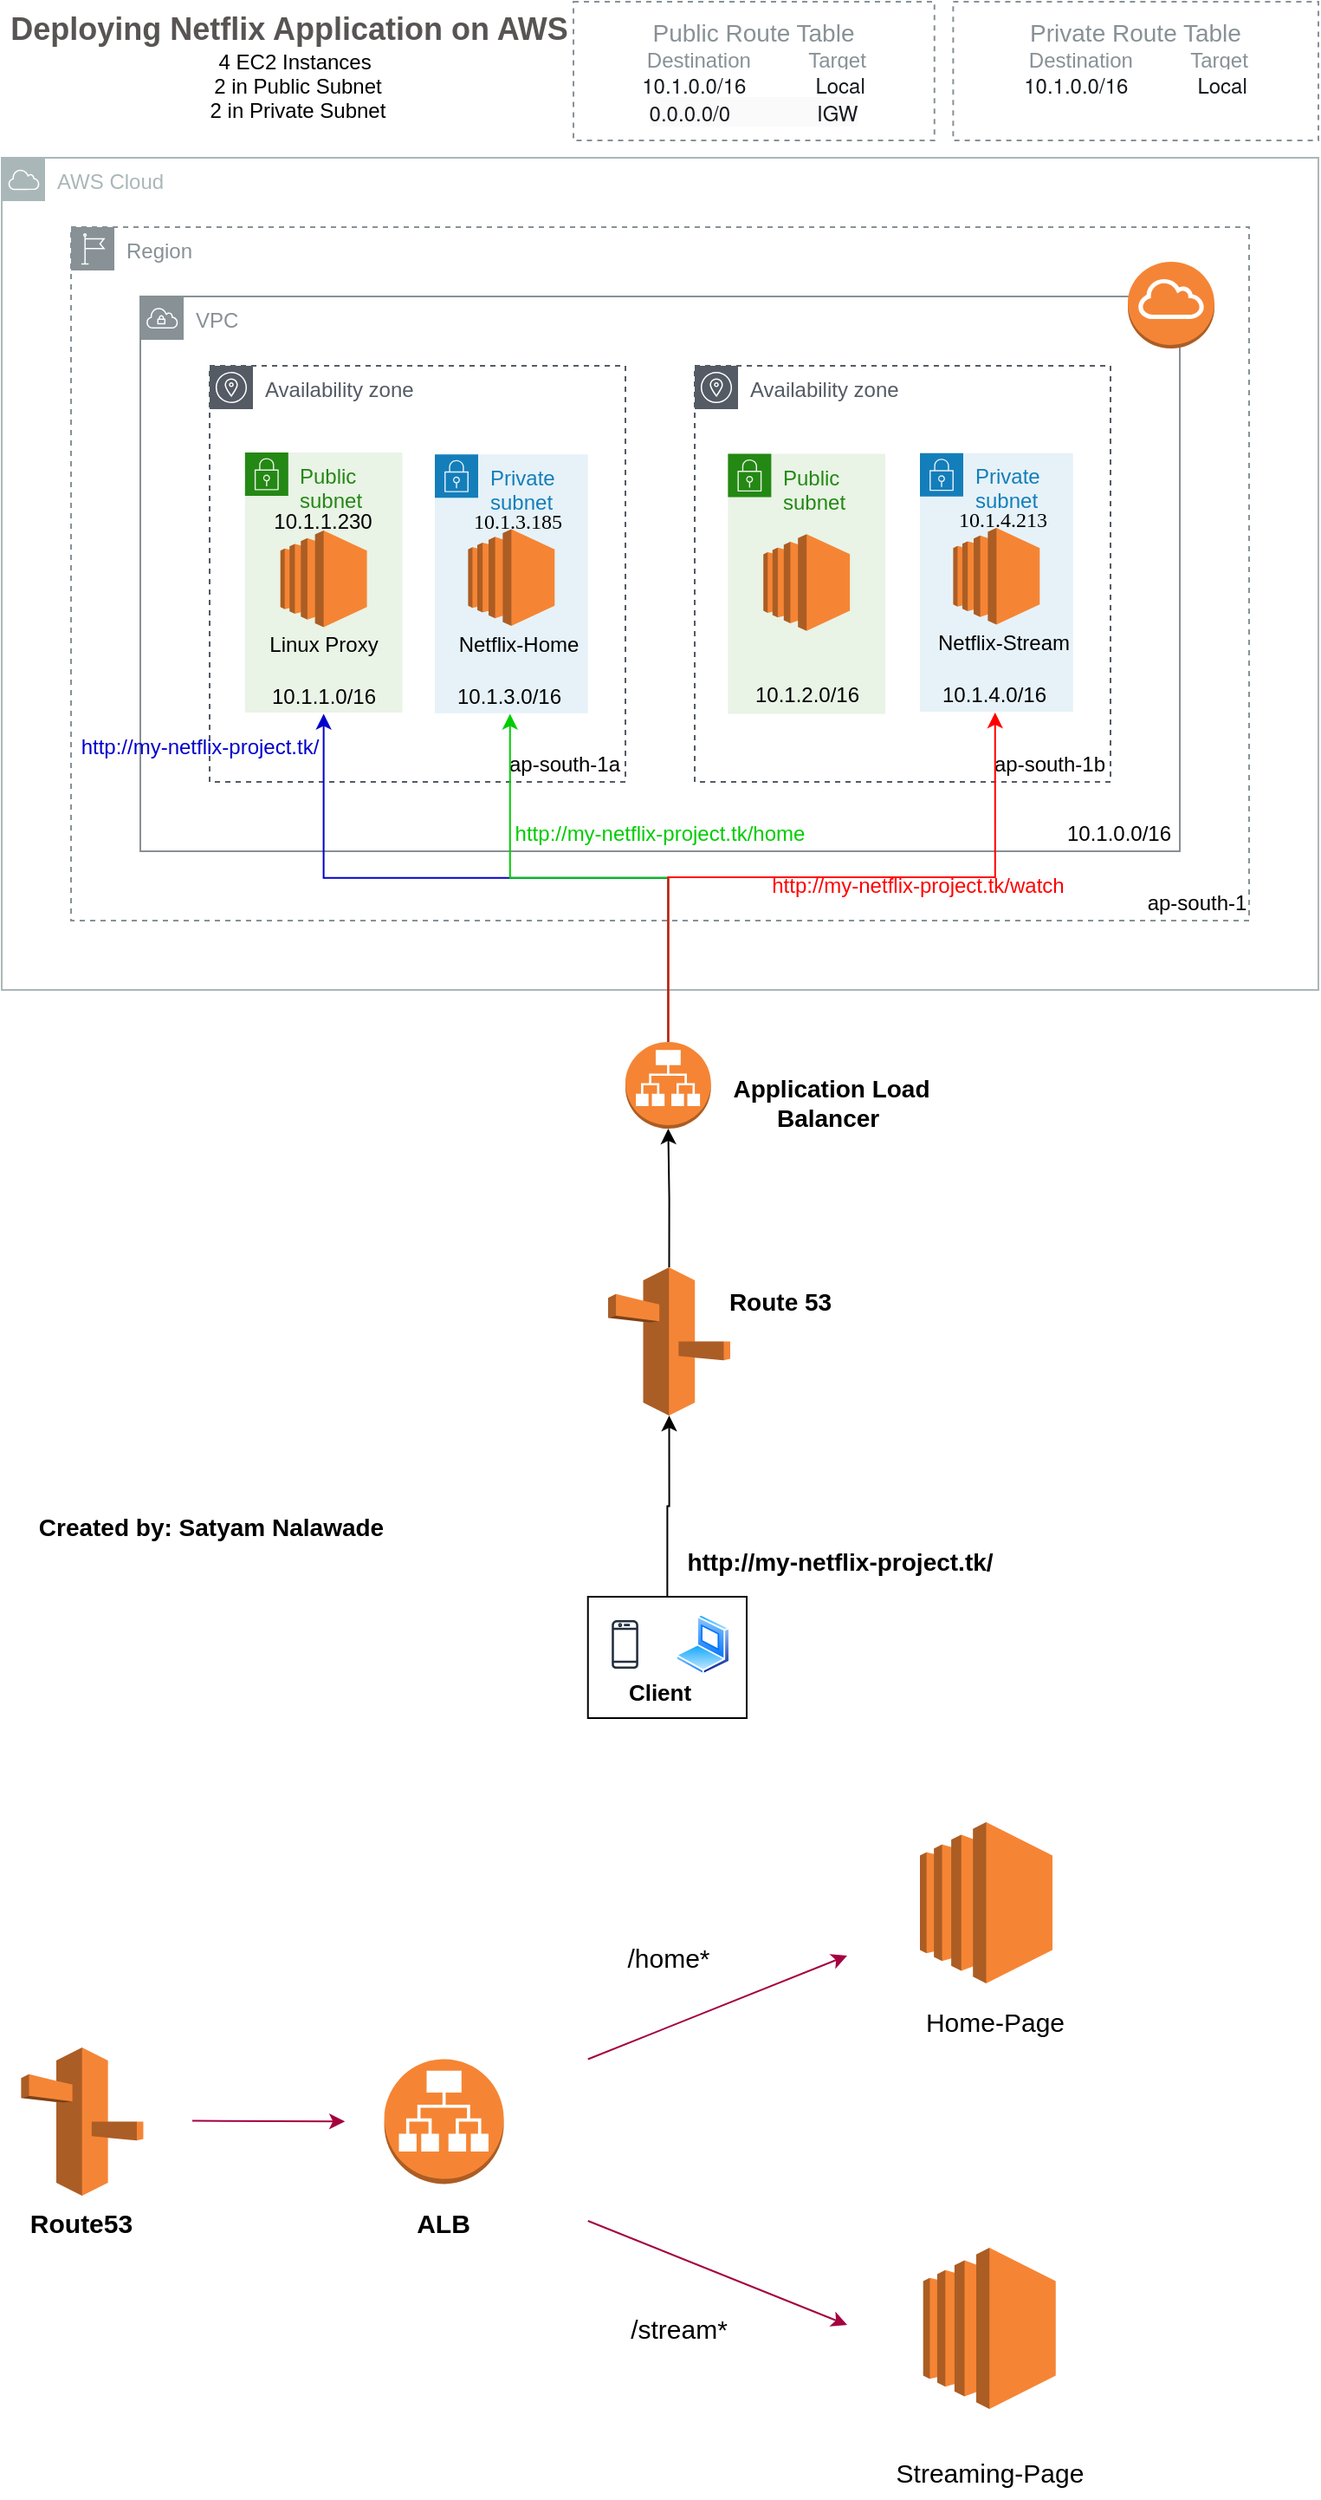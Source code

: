 <mxfile version="15.5.8" type="github">
  <diagram id="ahGj_e_AhfulbQFsEKMv" name="Page-1">
    <mxGraphModel dx="868" dy="520" grid="1" gridSize="10" guides="1" tooltips="1" connect="1" arrows="1" fold="1" page="1" pageScale="1" pageWidth="850" pageHeight="1100" background="none" math="0" shadow="0">
      <root>
        <mxCell id="0" />
        <mxCell id="1" parent="0" />
        <mxCell id="IEJ9uhLLjxrA9NDkAbuZ-2" value="&lt;span class=&quot;JsGRdQ&quot; style=&quot;text-align: left&quot;&gt;&lt;font&gt;&lt;font color=&quot;#595454&quot;&gt;&lt;span style=&quot;font-size: 18px&quot;&gt;&lt;b&gt;Deploying Netflix Application on AWS&amp;nbsp;&amp;nbsp;&lt;/b&gt;&lt;/span&gt;&lt;/font&gt;&lt;br&gt;4 EC2 Instances&amp;nbsp;&lt;br&gt;&lt;/font&gt;&lt;/span&gt;&lt;div&gt;2 in Public Subnet&lt;/div&gt;&lt;div&gt;2 in Private Subnet&lt;/div&gt;&lt;div&gt;&lt;br&gt;&lt;/div&gt;" style="text;html=1;strokeColor=none;fillColor=none;align=center;verticalAlign=middle;whiteSpace=wrap;rounded=0;" parent="1" vertex="1">
          <mxGeometry x="40" y="40" width="342.27" height="70" as="geometry" />
        </mxCell>
        <mxCell id="IEJ9uhLLjxrA9NDkAbuZ-3" value="AWS Cloud" style="sketch=0;outlineConnect=0;gradientColor=none;html=1;whiteSpace=wrap;fontSize=12;fontStyle=0;shape=mxgraph.aws4.group;grIcon=mxgraph.aws4.group_aws_cloud;strokeColor=#AAB7B8;fillColor=none;verticalAlign=top;align=left;spacingLeft=30;fontColor=#AAB7B8;dashed=0;" parent="1" vertex="1">
          <mxGeometry x="40" y="120" width="760" height="480" as="geometry" />
        </mxCell>
        <mxCell id="IEJ9uhLLjxrA9NDkAbuZ-4" value="Region" style="sketch=0;outlineConnect=0;gradientColor=none;html=1;whiteSpace=wrap;fontSize=12;fontStyle=0;shape=mxgraph.aws4.group;grIcon=mxgraph.aws4.group_region;strokeColor=#879196;fillColor=none;verticalAlign=top;align=left;spacingLeft=30;fontColor=#879196;dashed=1;" parent="1" vertex="1">
          <mxGeometry x="80" y="160" width="680" height="400" as="geometry" />
        </mxCell>
        <mxCell id="IEJ9uhLLjxrA9NDkAbuZ-5" value="ap-south-1" style="text;html=1;strokeColor=none;fillColor=none;align=center;verticalAlign=middle;whiteSpace=wrap;rounded=0;" parent="1" vertex="1">
          <mxGeometry x="700" y="540" width="60" height="20" as="geometry" />
        </mxCell>
        <mxCell id="IEJ9uhLLjxrA9NDkAbuZ-6" value="Availability zone" style="sketch=0;outlineConnect=0;gradientColor=none;html=1;whiteSpace=wrap;fontSize=12;fontStyle=0;shape=mxgraph.aws4.group;grIcon=mxgraph.aws4.group_availability_zone;strokeColor=#545B64;fillColor=none;verticalAlign=top;align=left;spacingLeft=30;fontColor=#545B64;dashed=1;" parent="1" vertex="1">
          <mxGeometry x="160" y="240" width="240" height="240" as="geometry" />
        </mxCell>
        <mxCell id="IEJ9uhLLjxrA9NDkAbuZ-7" value="Availability zone" style="sketch=0;outlineConnect=0;gradientColor=none;html=1;whiteSpace=wrap;fontSize=12;fontStyle=0;shape=mxgraph.aws4.group;grIcon=mxgraph.aws4.group_availability_zone;strokeColor=#545B64;fillColor=none;verticalAlign=top;align=left;spacingLeft=30;fontColor=#545B64;dashed=1;" parent="1" vertex="1">
          <mxGeometry x="440" y="240" width="240" height="240" as="geometry" />
        </mxCell>
        <mxCell id="IEJ9uhLLjxrA9NDkAbuZ-8" value="ap-south-1a" style="text;html=1;strokeColor=none;fillColor=none;align=center;verticalAlign=middle;whiteSpace=wrap;rounded=0;" parent="1" vertex="1">
          <mxGeometry x="330" y="460" width="70" height="20" as="geometry" />
        </mxCell>
        <mxCell id="IEJ9uhLLjxrA9NDkAbuZ-9" value="ap-south-1b" style="text;html=1;strokeColor=none;fillColor=none;align=center;verticalAlign=middle;whiteSpace=wrap;rounded=0;" parent="1" vertex="1">
          <mxGeometry x="610" y="460" width="70" height="20" as="geometry" />
        </mxCell>
        <mxCell id="IEJ9uhLLjxrA9NDkAbuZ-10" value="VPC" style="sketch=0;outlineConnect=0;gradientColor=none;html=1;whiteSpace=wrap;fontSize=12;fontStyle=0;shape=mxgraph.aws4.group;grIcon=mxgraph.aws4.group_vpc;strokeColor=#879196;fillColor=none;verticalAlign=top;align=left;spacingLeft=30;fontColor=#879196;dashed=0;" parent="1" vertex="1">
          <mxGeometry x="120" y="200" width="600" height="320" as="geometry" />
        </mxCell>
        <mxCell id="IEJ9uhLLjxrA9NDkAbuZ-13" value="10.1.0.0/16" style="text;html=1;strokeColor=none;fillColor=none;align=center;verticalAlign=middle;whiteSpace=wrap;rounded=0;" parent="1" vertex="1">
          <mxGeometry x="650" y="500" width="70" height="20" as="geometry" />
        </mxCell>
        <mxCell id="IEJ9uhLLjxrA9NDkAbuZ-36" value="&lt;font&gt;&lt;font style=&quot;font-size: 14px&quot;&gt;Public Route Table&lt;/font&gt;&lt;br&gt;&amp;nbsp; &amp;nbsp; &amp;nbsp; Destination&amp;nbsp; &amp;nbsp; &amp;nbsp; &amp;nbsp; &amp;nbsp; Target&amp;nbsp; &amp;nbsp; &amp;nbsp;&lt;br&gt;&lt;span style=&quot;font-size: 12px ; color: rgb(22 , 25 , 31) ; font-family: &amp;#34;amazon ember&amp;#34; , &amp;#34;helvetica neue&amp;#34; , &amp;#34;roboto&amp;#34; , &amp;#34;arial&amp;#34; , sans-serif ; background-color: rgb(255 , 255 , 255)&quot;&gt;&lt;font style=&quot;font-size: 12px&quot;&gt;10.1.0.0/16&amp;nbsp; &amp;nbsp; &amp;nbsp; &amp;nbsp; &amp;nbsp; &amp;nbsp; Local&lt;br&gt;&lt;/font&gt;&lt;/span&gt;&lt;span style=&quot;color: rgb(22 , 25 , 31) ; font-family: &amp;#34;amazon ember&amp;#34; , &amp;#34;helvetica neue&amp;#34; , &amp;#34;roboto&amp;#34; , &amp;#34;arial&amp;#34; , sans-serif ; background-color: rgb(250 , 250 , 250)&quot;&gt;&lt;font style=&quot;font-size: 12px&quot;&gt;0.0.0.0/0&amp;nbsp; &amp;nbsp; &amp;nbsp; &amp;nbsp; &amp;nbsp; &amp;nbsp; &amp;nbsp; &amp;nbsp;IGW&lt;/font&gt;&lt;/span&gt;&lt;span style=&quot;font-size: 12px ; color: rgb(22 , 25 , 31) ; font-family: &amp;#34;amazon ember&amp;#34; , &amp;#34;helvetica neue&amp;#34; , &amp;#34;roboto&amp;#34; , &amp;#34;arial&amp;#34; , sans-serif ; background-color: rgb(255 , 255 , 255)&quot;&gt;&lt;font style=&quot;font-size: 12px&quot;&gt;&lt;br&gt;&lt;/font&gt;&lt;/span&gt;&lt;/font&gt;" style="outlineConnect=0;gradientColor=none;html=1;whiteSpace=wrap;fontSize=12;fontStyle=0;strokeColor=#879196;fillColor=none;verticalAlign=top;align=center;fontColor=#879196;dashed=1;spacingTop=3;" parent="1" vertex="1">
          <mxGeometry x="370.01" y="30" width="208.37" height="80" as="geometry" />
        </mxCell>
        <mxCell id="IEJ9uhLLjxrA9NDkAbuZ-37" value="&lt;font&gt;&lt;font style=&quot;font-size: 14px&quot;&gt;Private Route Table&lt;/font&gt;&lt;br&gt;&amp;nbsp; &amp;nbsp; &amp;nbsp; Destination&amp;nbsp; &amp;nbsp; &amp;nbsp; &amp;nbsp; &amp;nbsp; Target&amp;nbsp; &amp;nbsp; &amp;nbsp;&lt;br&gt;&lt;span style=&quot;font-size: 12px ; color: rgb(22 , 25 , 31) ; font-family: &amp;#34;amazon ember&amp;#34; , &amp;#34;helvetica neue&amp;#34; , &amp;#34;roboto&amp;#34; , &amp;#34;arial&amp;#34; , sans-serif ; background-color: rgb(255 , 255 , 255)&quot;&gt;&lt;font style=&quot;font-size: 12px&quot;&gt;10.1.0.0/16&amp;nbsp; &amp;nbsp; &amp;nbsp; &amp;nbsp; &amp;nbsp; &amp;nbsp; Local&lt;/font&gt;&lt;/span&gt;&lt;/font&gt;" style="outlineConnect=0;gradientColor=none;html=1;whiteSpace=wrap;fontSize=12;fontStyle=0;strokeColor=#879196;fillColor=none;verticalAlign=top;align=center;fontColor=#879196;dashed=1;spacingTop=3;" parent="1" vertex="1">
          <mxGeometry x="589.19" y="30" width="210.81" height="80" as="geometry" />
        </mxCell>
        <mxCell id="rDrHwVuZuPK__rkkWy3e-1" value="Public subnet" style="points=[[0,0],[0.25,0],[0.5,0],[0.75,0],[1,0],[1,0.25],[1,0.5],[1,0.75],[1,1],[0.75,1],[0.5,1],[0.25,1],[0,1],[0,0.75],[0,0.5],[0,0.25]];outlineConnect=0;gradientColor=none;html=1;whiteSpace=wrap;fontSize=12;fontStyle=0;shape=mxgraph.aws4.group;grIcon=mxgraph.aws4.group_security_group;grStroke=0;strokeColor=#248814;fillColor=#E9F3E6;verticalAlign=top;align=left;spacingLeft=30;fontColor=#248814;dashed=0;" parent="1" vertex="1">
          <mxGeometry x="180.41" y="290" width="90.81" height="150" as="geometry" />
        </mxCell>
        <mxCell id="rDrHwVuZuPK__rkkWy3e-4" value="10.1.1.230" style="text;html=1;strokeColor=none;fillColor=none;align=center;verticalAlign=middle;whiteSpace=wrap;rounded=0;" parent="1" vertex="1">
          <mxGeometry x="198.32" y="320" width="55" height="20" as="geometry" />
        </mxCell>
        <mxCell id="rDrHwVuZuPK__rkkWy3e-5" value="" style="outlineConnect=0;dashed=0;verticalLabelPosition=bottom;verticalAlign=top;align=center;html=1;shape=mxgraph.aws3.ec2;fillColor=#F58534;gradientColor=none;" parent="1" vertex="1">
          <mxGeometry x="200.86" y="335" width="49.93" height="55.75" as="geometry" />
        </mxCell>
        <mxCell id="rDrHwVuZuPK__rkkWy3e-6" value="Linux Proxy" style="text;html=1;strokeColor=none;fillColor=none;align=center;verticalAlign=middle;whiteSpace=wrap;rounded=0;" parent="1" vertex="1">
          <mxGeometry x="190.01" y="390.75" width="71.62" height="20" as="geometry" />
        </mxCell>
        <mxCell id="rDrHwVuZuPK__rkkWy3e-7" value="10.1.1.0/16" style="text;html=1;strokeColor=none;fillColor=none;align=center;verticalAlign=middle;whiteSpace=wrap;rounded=0;" parent="1" vertex="1">
          <mxGeometry x="190.82" y="420.75" width="70" height="20" as="geometry" />
        </mxCell>
        <mxCell id="rDrHwVuZuPK__rkkWy3e-8" value="Public subnet" style="points=[[0,0],[0.25,0],[0.5,0],[0.75,0],[1,0],[1,0.25],[1,0.5],[1,0.75],[1,1],[0.75,1],[0.5,1],[0.25,1],[0,1],[0,0.75],[0,0.5],[0,0.25]];outlineConnect=0;gradientColor=none;html=1;whiteSpace=wrap;fontSize=12;fontStyle=0;shape=mxgraph.aws4.group;grIcon=mxgraph.aws4.group_security_group;grStroke=0;strokeColor=#248814;fillColor=#E9F3E6;verticalAlign=top;align=left;spacingLeft=30;fontColor=#248814;dashed=0;" parent="1" vertex="1">
          <mxGeometry x="459.19" y="290.75" width="90.81" height="150" as="geometry" />
        </mxCell>
        <mxCell id="rDrHwVuZuPK__rkkWy3e-10" value="" style="outlineConnect=0;dashed=0;verticalLabelPosition=bottom;verticalAlign=top;align=center;html=1;shape=mxgraph.aws3.ec2;fillColor=#F58534;gradientColor=none;" parent="1" vertex="1">
          <mxGeometry x="479.63" y="337.12" width="49.93" height="55.75" as="geometry" />
        </mxCell>
        <mxCell id="rDrHwVuZuPK__rkkWy3e-12" value="10.1.2.0/16" style="text;html=1;strokeColor=none;fillColor=none;align=center;verticalAlign=middle;whiteSpace=wrap;rounded=0;" parent="1" vertex="1">
          <mxGeometry x="469.6" y="420" width="70" height="20" as="geometry" />
        </mxCell>
        <mxCell id="rDrHwVuZuPK__rkkWy3e-13" value="Private subnet" style="points=[[0,0],[0.25,0],[0.5,0],[0.75,0],[1,0],[1,0.25],[1,0.5],[1,0.75],[1,1],[0.75,1],[0.5,1],[0.25,1],[0,1],[0,0.75],[0,0.5],[0,0.25]];outlineConnect=0;gradientColor=none;html=1;whiteSpace=wrap;fontSize=12;fontStyle=0;shape=mxgraph.aws4.group;grIcon=mxgraph.aws4.group_security_group;grStroke=0;strokeColor=#147EBA;fillColor=#E6F2F8;verticalAlign=top;align=left;spacingLeft=30;fontColor=#147EBA;dashed=0;" parent="1" vertex="1">
          <mxGeometry x="290" y="291.13" width="88.37" height="149.25" as="geometry" />
        </mxCell>
        <mxCell id="rDrHwVuZuPK__rkkWy3e-23" value="&lt;span style=&quot;font-family: &amp;#34;times new roman&amp;#34;&quot;&gt;&lt;font style=&quot;font-size: 12px&quot;&gt;10.1.3.185&lt;/font&gt;&lt;/span&gt;" style="text;html=1;strokeColor=none;fillColor=none;align=center;verticalAlign=middle;whiteSpace=wrap;rounded=0;" parent="1" vertex="1">
          <mxGeometry x="304.01" y="320" width="67.9" height="20" as="geometry" />
        </mxCell>
        <mxCell id="rDrHwVuZuPK__rkkWy3e-25" value="Netflix-Home" style="text;html=1;strokeColor=none;fillColor=none;align=center;verticalAlign=middle;whiteSpace=wrap;rounded=0;" parent="1" vertex="1">
          <mxGeometry x="297.56" y="390.75" width="80.81" height="20" as="geometry" />
        </mxCell>
        <mxCell id="rDrHwVuZuPK__rkkWy3e-26" value="10.1.3.0/16" style="text;html=1;strokeColor=none;fillColor=none;align=center;verticalAlign=middle;whiteSpace=wrap;rounded=0;" parent="1" vertex="1">
          <mxGeometry x="298.38" y="420.75" width="70" height="20" as="geometry" />
        </mxCell>
        <mxCell id="rDrHwVuZuPK__rkkWy3e-27" value="" style="outlineConnect=0;dashed=0;verticalLabelPosition=bottom;verticalAlign=top;align=center;html=1;shape=mxgraph.aws3.ec2;fillColor=#F58534;gradientColor=none;" parent="1" vertex="1">
          <mxGeometry x="309.22" y="334.25" width="49.93" height="55.75" as="geometry" />
        </mxCell>
        <mxCell id="rDrHwVuZuPK__rkkWy3e-28" value="Private subnet" style="points=[[0,0],[0.25,0],[0.5,0],[0.75,0],[1,0],[1,0.25],[1,0.5],[1,0.75],[1,1],[0.75,1],[0.5,1],[0.25,1],[0,1],[0,0.75],[0,0.5],[0,0.25]];outlineConnect=0;gradientColor=none;html=1;whiteSpace=wrap;fontSize=12;fontStyle=0;shape=mxgraph.aws4.group;grIcon=mxgraph.aws4.group_security_group;grStroke=0;strokeColor=#147EBA;fillColor=#E6F2F8;verticalAlign=top;align=left;spacingLeft=30;fontColor=#147EBA;dashed=0;" parent="1" vertex="1">
          <mxGeometry x="570" y="290.38" width="88.37" height="149.25" as="geometry" />
        </mxCell>
        <mxCell id="rDrHwVuZuPK__rkkWy3e-29" value="&lt;span style=&quot;font-family: &amp;#34;times new roman&amp;#34;&quot;&gt;&lt;font style=&quot;font-size: 12px&quot;&gt;10.1.4.213&lt;/font&gt;&lt;/span&gt;" style="text;html=1;strokeColor=none;fillColor=none;align=center;verticalAlign=middle;whiteSpace=wrap;rounded=0;" parent="1" vertex="1">
          <mxGeometry x="584.01" y="319.25" width="67.9" height="20" as="geometry" />
        </mxCell>
        <mxCell id="rDrHwVuZuPK__rkkWy3e-30" value="" style="outlineConnect=0;dashed=0;verticalLabelPosition=bottom;verticalAlign=top;align=center;html=1;shape=mxgraph.aws3.ec2;fillColor=#F58534;gradientColor=none;" parent="1" vertex="1">
          <mxGeometry x="589.22" y="333.5" width="49.93" height="55.75" as="geometry" />
        </mxCell>
        <mxCell id="rDrHwVuZuPK__rkkWy3e-31" value="Netflix-Stream" style="text;html=1;strokeColor=none;fillColor=none;align=center;verticalAlign=middle;whiteSpace=wrap;rounded=0;" parent="1" vertex="1">
          <mxGeometry x="577.56" y="390" width="80.81" height="20" as="geometry" />
        </mxCell>
        <mxCell id="rDrHwVuZuPK__rkkWy3e-32" value="10.1.4.0/16" style="text;html=1;strokeColor=none;fillColor=none;align=center;verticalAlign=middle;whiteSpace=wrap;rounded=0;" parent="1" vertex="1">
          <mxGeometry x="578.38" y="420" width="70" height="20" as="geometry" />
        </mxCell>
        <mxCell id="rDrHwVuZuPK__rkkWy3e-33" value="" style="outlineConnect=0;dashed=0;verticalLabelPosition=bottom;verticalAlign=top;align=center;html=1;shape=mxgraph.aws3.internet_gateway;fillColor=#F58536;gradientColor=none;" parent="1" vertex="1">
          <mxGeometry x="690" y="180" width="50" height="50" as="geometry" />
        </mxCell>
        <mxCell id="rDrHwVuZuPK__rkkWy3e-50" style="edgeStyle=orthogonalEdgeStyle;rounded=0;orthogonalLoop=1;jettySize=auto;html=1;exitX=0.5;exitY=0;exitDx=0;exitDy=0;exitPerimeter=0;entryX=0.5;entryY=1;entryDx=0;entryDy=0;strokeColor=#0000CC;" parent="1" source="rDrHwVuZuPK__rkkWy3e-34" target="rDrHwVuZuPK__rkkWy3e-7" edge="1">
          <mxGeometry relative="1" as="geometry" />
        </mxCell>
        <mxCell id="rDrHwVuZuPK__rkkWy3e-51" style="edgeStyle=orthogonalEdgeStyle;rounded=0;orthogonalLoop=1;jettySize=auto;html=1;exitX=0.5;exitY=0;exitDx=0;exitDy=0;exitPerimeter=0;entryX=0.5;entryY=1;entryDx=0;entryDy=0;strokeColor=#00CC00;" parent="1" source="rDrHwVuZuPK__rkkWy3e-34" target="rDrHwVuZuPK__rkkWy3e-26" edge="1">
          <mxGeometry relative="1" as="geometry" />
        </mxCell>
        <mxCell id="rDrHwVuZuPK__rkkWy3e-52" style="edgeStyle=orthogonalEdgeStyle;rounded=0;orthogonalLoop=1;jettySize=auto;html=1;exitX=0.5;exitY=0;exitDx=0;exitDy=0;exitPerimeter=0;entryX=0.5;entryY=1;entryDx=0;entryDy=0;strokeColor=#FF0000;" parent="1" source="rDrHwVuZuPK__rkkWy3e-34" target="rDrHwVuZuPK__rkkWy3e-32" edge="1">
          <mxGeometry relative="1" as="geometry" />
        </mxCell>
        <mxCell id="rDrHwVuZuPK__rkkWy3e-34" value="" style="outlineConnect=0;dashed=0;verticalLabelPosition=bottom;verticalAlign=top;align=center;html=1;shape=mxgraph.aws3.application_load_balancer;fillColor=#F58534;gradientColor=none;" parent="1" vertex="1">
          <mxGeometry x="400" y="630" width="49.4" height="50" as="geometry" />
        </mxCell>
        <mxCell id="rDrHwVuZuPK__rkkWy3e-36" style="edgeStyle=orthogonalEdgeStyle;rounded=0;orthogonalLoop=1;jettySize=auto;html=1;exitX=0.5;exitY=0;exitDx=0;exitDy=0;exitPerimeter=0;" parent="1" source="rDrHwVuZuPK__rkkWy3e-35" target="rDrHwVuZuPK__rkkWy3e-34" edge="1">
          <mxGeometry relative="1" as="geometry" />
        </mxCell>
        <mxCell id="rDrHwVuZuPK__rkkWy3e-35" value="" style="outlineConnect=0;dashed=0;verticalLabelPosition=bottom;verticalAlign=top;align=center;html=1;shape=mxgraph.aws3.route_53;fillColor=#F58536;gradientColor=none;" parent="1" vertex="1">
          <mxGeometry x="390" y="760" width="70.5" height="85.5" as="geometry" />
        </mxCell>
        <mxCell id="rDrHwVuZuPK__rkkWy3e-49" style="edgeStyle=orthogonalEdgeStyle;rounded=0;orthogonalLoop=1;jettySize=auto;html=1;exitX=0.5;exitY=0;exitDx=0;exitDy=0;entryX=0.5;entryY=1;entryDx=0;entryDy=0;entryPerimeter=0;" parent="1" source="rDrHwVuZuPK__rkkWy3e-39" target="rDrHwVuZuPK__rkkWy3e-35" edge="1">
          <mxGeometry relative="1" as="geometry">
            <mxPoint x="423.706" y="850" as="targetPoint" />
          </mxGeometry>
        </mxCell>
        <mxCell id="rDrHwVuZuPK__rkkWy3e-39" value="" style="rounded=0;whiteSpace=wrap;html=1;" parent="1" vertex="1">
          <mxGeometry x="378.37" y="950" width="91.63" height="70" as="geometry" />
        </mxCell>
        <mxCell id="rDrHwVuZuPK__rkkWy3e-40" value="" style="sketch=0;outlineConnect=0;fontColor=#232F3E;gradientColor=none;strokeColor=#232F3E;fillColor=#ffffff;dashed=0;verticalLabelPosition=bottom;verticalAlign=top;align=center;html=1;fontSize=12;fontStyle=0;aspect=fixed;shape=mxgraph.aws4.resourceIcon;resIcon=mxgraph.aws4.mobile_client;" parent="1" vertex="1">
          <mxGeometry x="382.27" y="960" width="35" height="35" as="geometry" />
        </mxCell>
        <mxCell id="rDrHwVuZuPK__rkkWy3e-41" value="" style="aspect=fixed;perimeter=ellipsePerimeter;html=1;align=center;shadow=0;dashed=0;spacingTop=3;image;image=img/lib/active_directory/laptop_client.svg;" parent="1" vertex="1">
          <mxGeometry x="429" y="960" width="31.5" height="35" as="geometry" />
        </mxCell>
        <mxCell id="rDrHwVuZuPK__rkkWy3e-46" value="&lt;b&gt;&lt;font style=&quot;font-size: 13px&quot;&gt;Client&lt;/font&gt;&lt;/b&gt;" style="text;html=1;strokeColor=none;fillColor=none;align=center;verticalAlign=middle;whiteSpace=wrap;rounded=0;" parent="1" vertex="1">
          <mxGeometry x="400" y="995" width="40" height="20" as="geometry" />
        </mxCell>
        <mxCell id="rDrHwVuZuPK__rkkWy3e-53" value="&lt;font color=&quot;#0000cc&quot;&gt;http://my-netflix-project.tk/&lt;/font&gt;" style="text;html=1;strokeColor=none;fillColor=none;align=center;verticalAlign=middle;whiteSpace=wrap;rounded=0;" parent="1" vertex="1">
          <mxGeometry x="80" y="450" width="149.18" height="20" as="geometry" />
        </mxCell>
        <mxCell id="rDrHwVuZuPK__rkkWy3e-54" value="&lt;font color=&quot;#00cc00&quot;&gt;http://my-netflix-project.tk/home&lt;/font&gt;" style="text;html=1;strokeColor=none;fillColor=none;align=center;verticalAlign=middle;whiteSpace=wrap;rounded=0;" parent="1" vertex="1">
          <mxGeometry x="331.02" y="500" width="177.96" height="20" as="geometry" />
        </mxCell>
        <mxCell id="rDrHwVuZuPK__rkkWy3e-55" value="&lt;font color=&quot;#ff0000&quot;&gt;http://my-netflix-project.tk/watch&lt;/font&gt;" style="text;html=1;strokeColor=none;fillColor=none;align=center;verticalAlign=middle;whiteSpace=wrap;rounded=0;" parent="1" vertex="1">
          <mxGeometry x="480.41" y="530" width="177.96" height="20" as="geometry" />
        </mxCell>
        <mxCell id="rDrHwVuZuPK__rkkWy3e-56" value="&lt;font style=&quot;font-size: 14px&quot;&gt;&lt;b&gt;Route 53&lt;/b&gt;&lt;/font&gt;" style="text;html=1;strokeColor=none;fillColor=none;align=center;verticalAlign=middle;whiteSpace=wrap;rounded=0;" parent="1" vertex="1">
          <mxGeometry x="449.4" y="770" width="80.6" height="20" as="geometry" />
        </mxCell>
        <mxCell id="rDrHwVuZuPK__rkkWy3e-57" value="&lt;font style=&quot;font-size: 14px&quot;&gt;&lt;b&gt;Application Load Balancer&amp;nbsp;&lt;/b&gt;&lt;/font&gt;" style="text;html=1;strokeColor=none;fillColor=none;align=center;verticalAlign=middle;whiteSpace=wrap;rounded=0;" parent="1" vertex="1">
          <mxGeometry x="449.4" y="650" width="140" height="30" as="geometry" />
        </mxCell>
        <mxCell id="rDrHwVuZuPK__rkkWy3e-58" value="&lt;font style=&quot;font-size: 14px&quot;&gt;&lt;b&gt;http://my-netflix-project.tk/&lt;/b&gt;&lt;/font&gt;" style="text;html=1;strokeColor=none;fillColor=none;align=center;verticalAlign=middle;whiteSpace=wrap;rounded=0;" parent="1" vertex="1">
          <mxGeometry x="429" y="920" width="190" height="20" as="geometry" />
        </mxCell>
        <mxCell id="rDrHwVuZuPK__rkkWy3e-62" value="&lt;b&gt;&lt;font style=&quot;font-size: 14px&quot;&gt;Created by: Satyam Nalawade&lt;/font&gt;&lt;/b&gt;" style="text;html=1;strokeColor=none;fillColor=none;align=center;verticalAlign=middle;whiteSpace=wrap;rounded=0;" parent="1" vertex="1">
          <mxGeometry x="51.22" y="900" width="220" height="20" as="geometry" />
        </mxCell>
        <mxCell id="xH8kl6019M7nt7k9OUYi-1" value="" style="outlineConnect=0;dashed=0;verticalLabelPosition=bottom;verticalAlign=top;align=center;html=1;shape=mxgraph.aws3.route_53;fillColor=#F58536;gradientColor=none;" vertex="1" parent="1">
          <mxGeometry x="51.22" y="1210" width="70.5" height="85.5" as="geometry" />
        </mxCell>
        <mxCell id="xH8kl6019M7nt7k9OUYi-2" value="&lt;b&gt;&lt;font style=&quot;font-size: 15px&quot;&gt;Route53&lt;/font&gt;&lt;/b&gt;" style="text;html=1;strokeColor=none;fillColor=none;align=center;verticalAlign=middle;whiteSpace=wrap;rounded=0;" vertex="1" parent="1">
          <mxGeometry x="56.47" y="1295.5" width="60" height="30" as="geometry" />
        </mxCell>
        <mxCell id="xH8kl6019M7nt7k9OUYi-3" value="" style="outlineConnect=0;dashed=0;verticalLabelPosition=bottom;verticalAlign=top;align=center;html=1;shape=mxgraph.aws3.application_load_balancer;fillColor=#F58534;gradientColor=none;fontSize=15;" vertex="1" parent="1">
          <mxGeometry x="260.82" y="1216.75" width="69" height="72" as="geometry" />
        </mxCell>
        <mxCell id="xH8kl6019M7nt7k9OUYi-4" value="" style="endArrow=classic;html=1;rounded=0;fontSize=15;fillColor=#d80073;strokeColor=#A50040;" edge="1" parent="1">
          <mxGeometry width="50" height="50" relative="1" as="geometry">
            <mxPoint x="378.37" y="1216.75" as="sourcePoint" />
            <mxPoint x="528" y="1157" as="targetPoint" />
          </mxGeometry>
        </mxCell>
        <mxCell id="xH8kl6019M7nt7k9OUYi-5" value="" style="endArrow=classic;html=1;rounded=0;fontSize=15;fillColor=#d80073;strokeColor=#A50040;" edge="1" parent="1">
          <mxGeometry width="50" height="50" relative="1" as="geometry">
            <mxPoint x="378.37" y="1310" as="sourcePoint" />
            <mxPoint x="528" y="1370" as="targetPoint" />
          </mxGeometry>
        </mxCell>
        <mxCell id="xH8kl6019M7nt7k9OUYi-6" value="" style="outlineConnect=0;dashed=0;verticalLabelPosition=bottom;verticalAlign=top;align=center;html=1;shape=mxgraph.aws3.ec2;fillColor=#F58534;gradientColor=none;fontSize=15;" vertex="1" parent="1">
          <mxGeometry x="570" y="1080" width="76.5" height="93" as="geometry" />
        </mxCell>
        <mxCell id="xH8kl6019M7nt7k9OUYi-7" value="" style="outlineConnect=0;dashed=0;verticalLabelPosition=bottom;verticalAlign=top;align=center;html=1;shape=mxgraph.aws3.ec2;fillColor=#F58534;gradientColor=none;fontSize=15;" vertex="1" parent="1">
          <mxGeometry x="571.88" y="1325.5" width="76.5" height="93" as="geometry" />
        </mxCell>
        <mxCell id="xH8kl6019M7nt7k9OUYi-8" value="&lt;b&gt;ALB&lt;/b&gt;" style="text;html=1;strokeColor=none;fillColor=none;align=center;verticalAlign=middle;whiteSpace=wrap;rounded=0;fontSize=15;" vertex="1" parent="1">
          <mxGeometry x="265.32" y="1295.5" width="60" height="30" as="geometry" />
        </mxCell>
        <mxCell id="xH8kl6019M7nt7k9OUYi-9" value="Home-Page" style="text;html=1;strokeColor=none;fillColor=none;align=center;verticalAlign=middle;whiteSpace=wrap;rounded=0;fontSize=15;" vertex="1" parent="1">
          <mxGeometry x="570" y="1180" width="86.62" height="30" as="geometry" />
        </mxCell>
        <mxCell id="xH8kl6019M7nt7k9OUYi-10" value="Streaming-Page" style="text;html=1;strokeColor=none;fillColor=none;align=center;verticalAlign=middle;whiteSpace=wrap;rounded=0;fontSize=15;" vertex="1" parent="1">
          <mxGeometry x="548.54" y="1440" width="123.18" height="30" as="geometry" />
        </mxCell>
        <mxCell id="xH8kl6019M7nt7k9OUYi-11" value="/home*" style="text;html=1;strokeColor=none;fillColor=none;align=center;verticalAlign=middle;whiteSpace=wrap;rounded=0;fontSize=15;" vertex="1" parent="1">
          <mxGeometry x="395" y="1143" width="60" height="30" as="geometry" />
        </mxCell>
        <mxCell id="xH8kl6019M7nt7k9OUYi-12" value="/stream*" style="text;html=1;strokeColor=none;fillColor=none;align=center;verticalAlign=middle;whiteSpace=wrap;rounded=0;fontSize=15;" vertex="1" parent="1">
          <mxGeometry x="400.5" y="1357" width="60" height="30" as="geometry" />
        </mxCell>
        <mxCell id="xH8kl6019M7nt7k9OUYi-15" value="" style="endArrow=classic;html=1;rounded=0;fontSize=15;fillColor=#d80073;strokeColor=#A50040;" edge="1" parent="1">
          <mxGeometry width="50" height="50" relative="1" as="geometry">
            <mxPoint x="150" y="1252.25" as="sourcePoint" />
            <mxPoint x="238.1" y="1252.62" as="targetPoint" />
          </mxGeometry>
        </mxCell>
      </root>
    </mxGraphModel>
  </diagram>
</mxfile>
